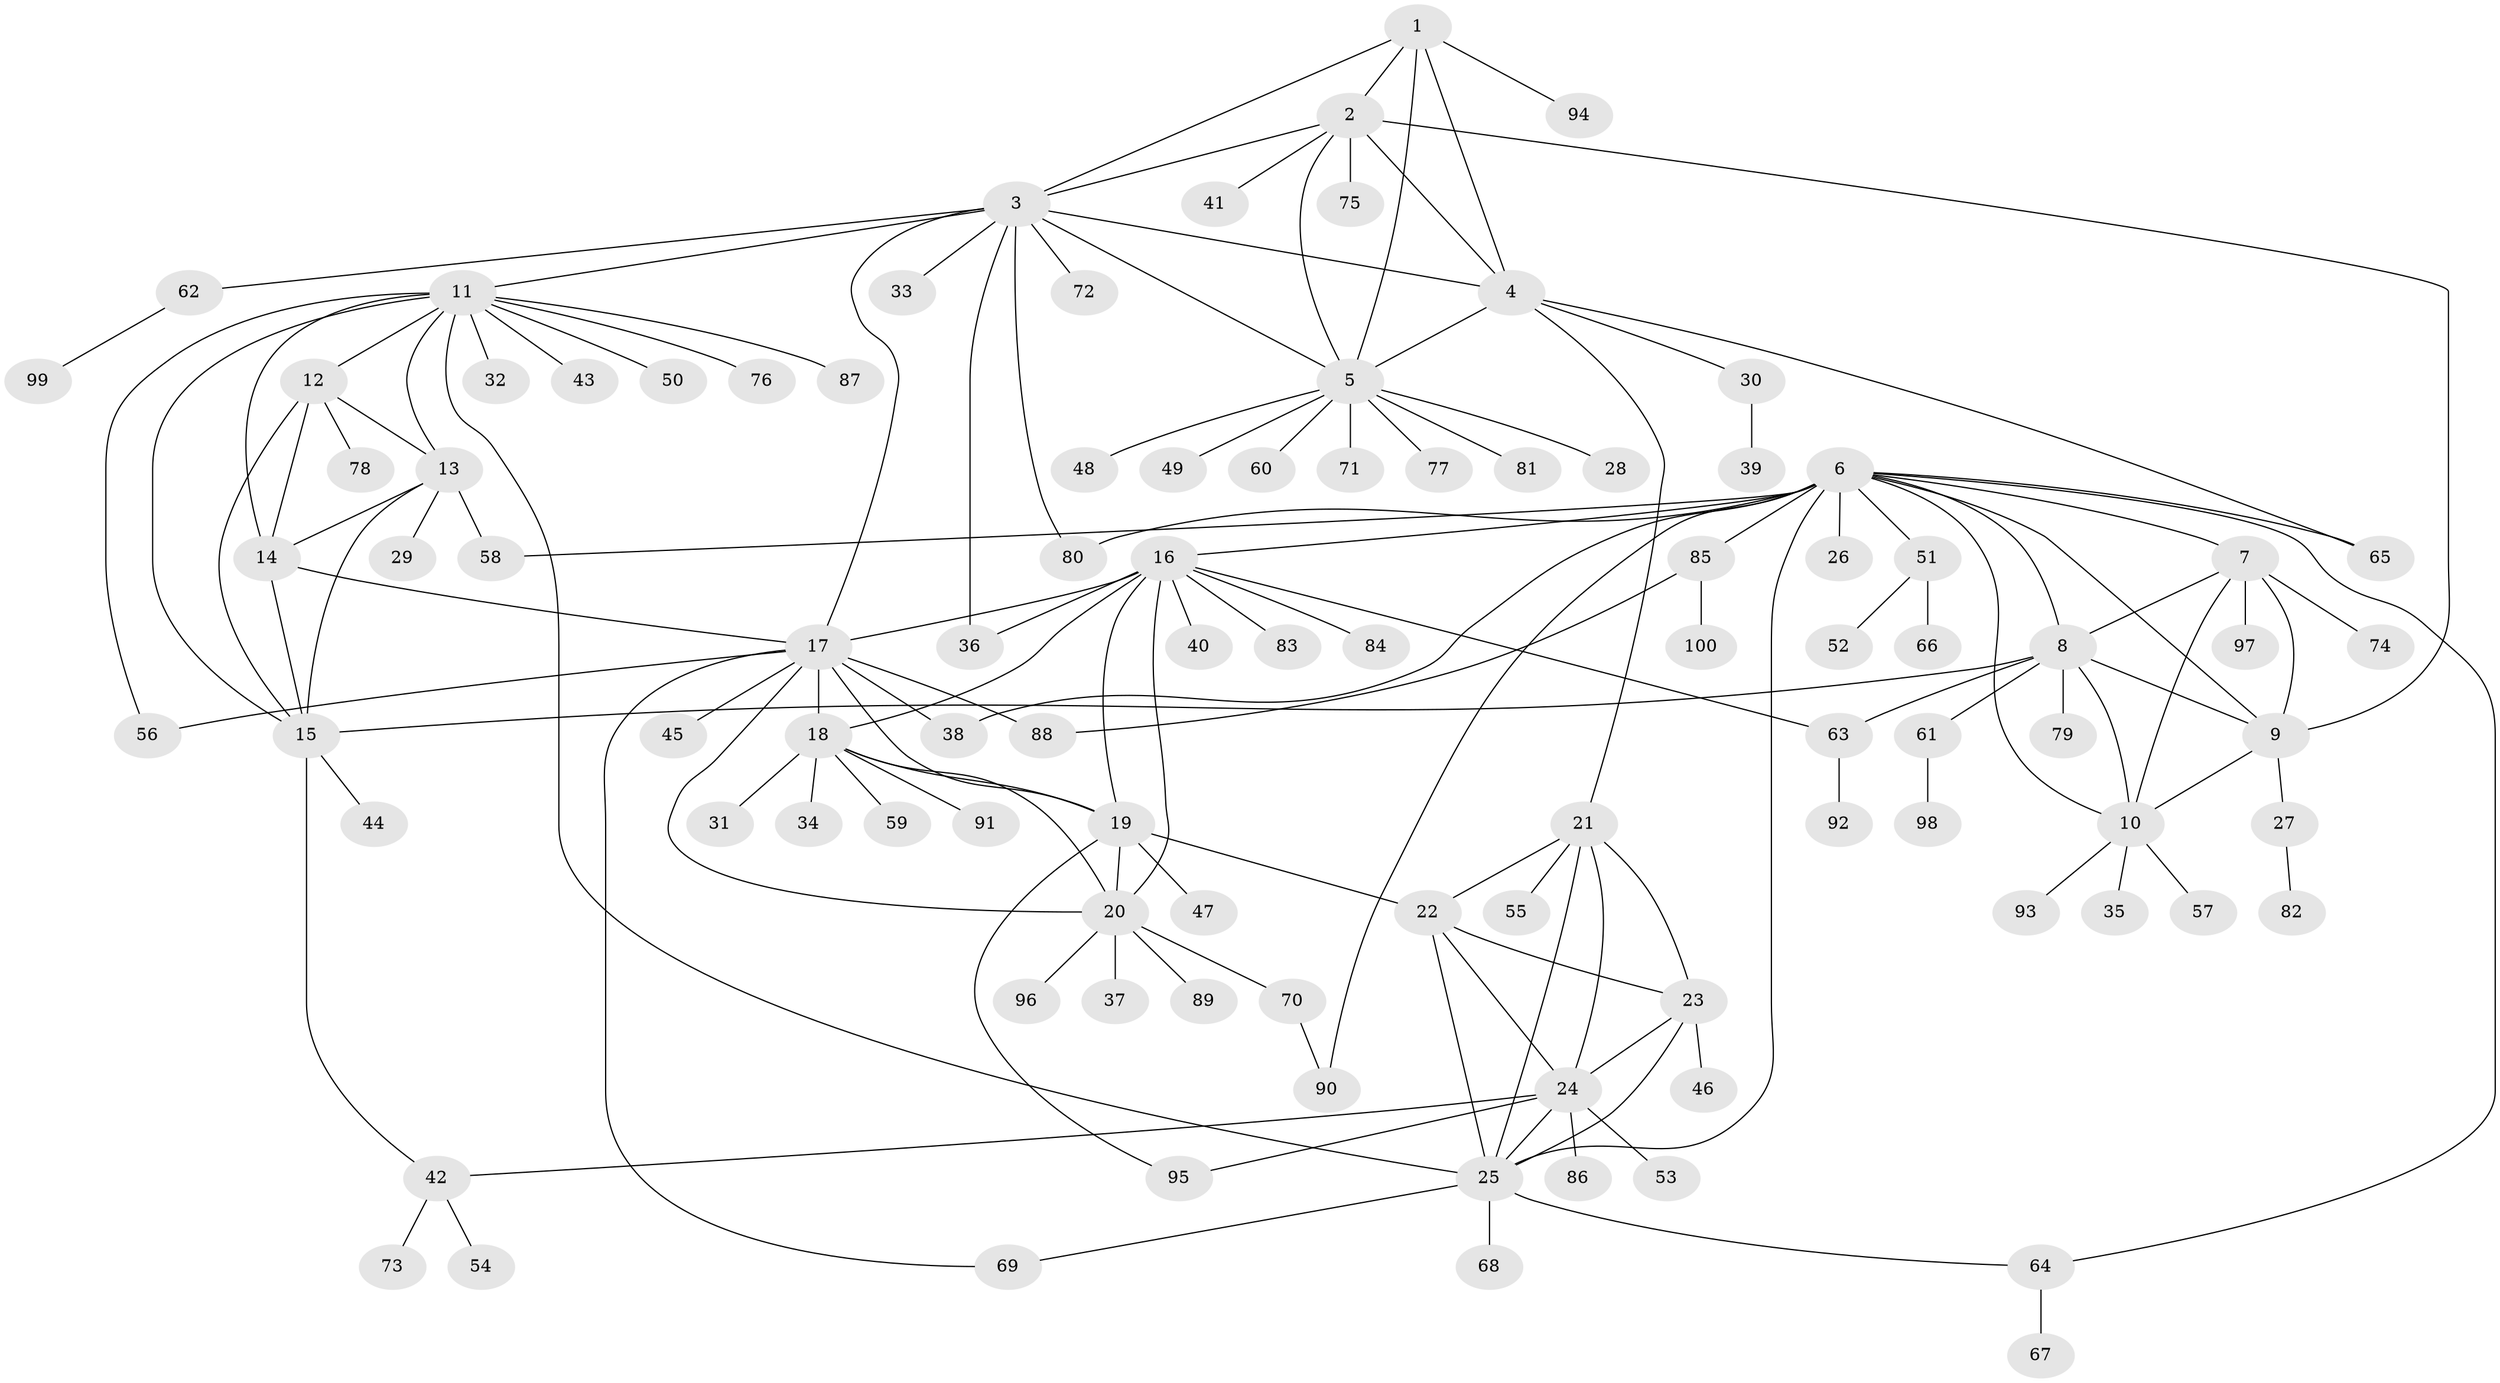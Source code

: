 // Generated by graph-tools (version 1.1) at 2025/37/03/09/25 02:37:20]
// undirected, 100 vertices, 148 edges
graph export_dot {
graph [start="1"]
  node [color=gray90,style=filled];
  1;
  2;
  3;
  4;
  5;
  6;
  7;
  8;
  9;
  10;
  11;
  12;
  13;
  14;
  15;
  16;
  17;
  18;
  19;
  20;
  21;
  22;
  23;
  24;
  25;
  26;
  27;
  28;
  29;
  30;
  31;
  32;
  33;
  34;
  35;
  36;
  37;
  38;
  39;
  40;
  41;
  42;
  43;
  44;
  45;
  46;
  47;
  48;
  49;
  50;
  51;
  52;
  53;
  54;
  55;
  56;
  57;
  58;
  59;
  60;
  61;
  62;
  63;
  64;
  65;
  66;
  67;
  68;
  69;
  70;
  71;
  72;
  73;
  74;
  75;
  76;
  77;
  78;
  79;
  80;
  81;
  82;
  83;
  84;
  85;
  86;
  87;
  88;
  89;
  90;
  91;
  92;
  93;
  94;
  95;
  96;
  97;
  98;
  99;
  100;
  1 -- 2;
  1 -- 3;
  1 -- 4;
  1 -- 5;
  1 -- 94;
  2 -- 3;
  2 -- 4;
  2 -- 5;
  2 -- 9;
  2 -- 41;
  2 -- 75;
  3 -- 4;
  3 -- 5;
  3 -- 11;
  3 -- 17;
  3 -- 33;
  3 -- 36;
  3 -- 62;
  3 -- 72;
  3 -- 80;
  4 -- 5;
  4 -- 21;
  4 -- 30;
  4 -- 65;
  5 -- 28;
  5 -- 48;
  5 -- 49;
  5 -- 60;
  5 -- 71;
  5 -- 77;
  5 -- 81;
  6 -- 7;
  6 -- 8;
  6 -- 9;
  6 -- 10;
  6 -- 16;
  6 -- 25;
  6 -- 26;
  6 -- 38;
  6 -- 51;
  6 -- 58;
  6 -- 64;
  6 -- 65;
  6 -- 80;
  6 -- 85;
  6 -- 90;
  7 -- 8;
  7 -- 9;
  7 -- 10;
  7 -- 74;
  7 -- 97;
  8 -- 9;
  8 -- 10;
  8 -- 15;
  8 -- 61;
  8 -- 63;
  8 -- 79;
  9 -- 10;
  9 -- 27;
  10 -- 35;
  10 -- 57;
  10 -- 93;
  11 -- 12;
  11 -- 13;
  11 -- 14;
  11 -- 15;
  11 -- 25;
  11 -- 32;
  11 -- 43;
  11 -- 50;
  11 -- 56;
  11 -- 76;
  11 -- 87;
  12 -- 13;
  12 -- 14;
  12 -- 15;
  12 -- 78;
  13 -- 14;
  13 -- 15;
  13 -- 29;
  13 -- 58;
  14 -- 15;
  14 -- 17;
  15 -- 42;
  15 -- 44;
  16 -- 17;
  16 -- 18;
  16 -- 19;
  16 -- 20;
  16 -- 36;
  16 -- 40;
  16 -- 63;
  16 -- 83;
  16 -- 84;
  17 -- 18;
  17 -- 19;
  17 -- 20;
  17 -- 38;
  17 -- 45;
  17 -- 56;
  17 -- 69;
  17 -- 88;
  18 -- 19;
  18 -- 20;
  18 -- 31;
  18 -- 34;
  18 -- 59;
  18 -- 91;
  19 -- 20;
  19 -- 22;
  19 -- 47;
  19 -- 95;
  20 -- 37;
  20 -- 70;
  20 -- 89;
  20 -- 96;
  21 -- 22;
  21 -- 23;
  21 -- 24;
  21 -- 25;
  21 -- 55;
  22 -- 23;
  22 -- 24;
  22 -- 25;
  23 -- 24;
  23 -- 25;
  23 -- 46;
  24 -- 25;
  24 -- 42;
  24 -- 53;
  24 -- 86;
  24 -- 95;
  25 -- 64;
  25 -- 68;
  25 -- 69;
  27 -- 82;
  30 -- 39;
  42 -- 54;
  42 -- 73;
  51 -- 52;
  51 -- 66;
  61 -- 98;
  62 -- 99;
  63 -- 92;
  64 -- 67;
  70 -- 90;
  85 -- 88;
  85 -- 100;
}

